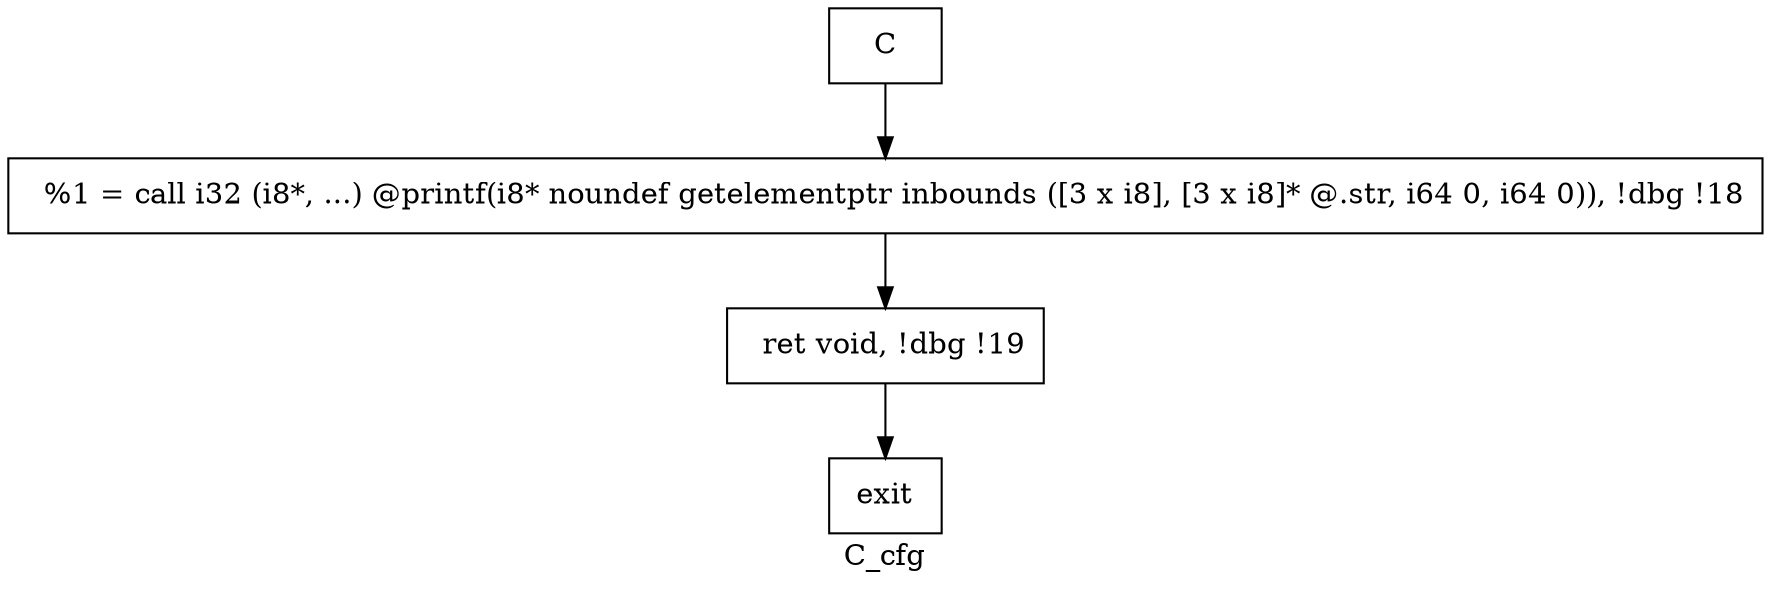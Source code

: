 digraph "C_cfg"{
	label="C_cfg";


	// Define the nodes
	N1 [shape=rectangle, color=black,label="C"];
	N2 [shape=rectangle, color=black,label="exit"];
	N3 [shape=rectangle, color=black,label="  %1 = call i32 (i8*, ...) @printf(i8* noundef getelementptr inbounds ([3 x i8], [3 x i8]* @.str, i64 0, i64 0)), !dbg !18"];
	N4 [shape=rectangle, color=black,label="  ret void, !dbg !19"];


	// Define the edges
	N1 -> N3[color=black,label=""];
	N3 -> N4[color=black,label=""];
	N4 -> N2[color=black,label=""];
}
